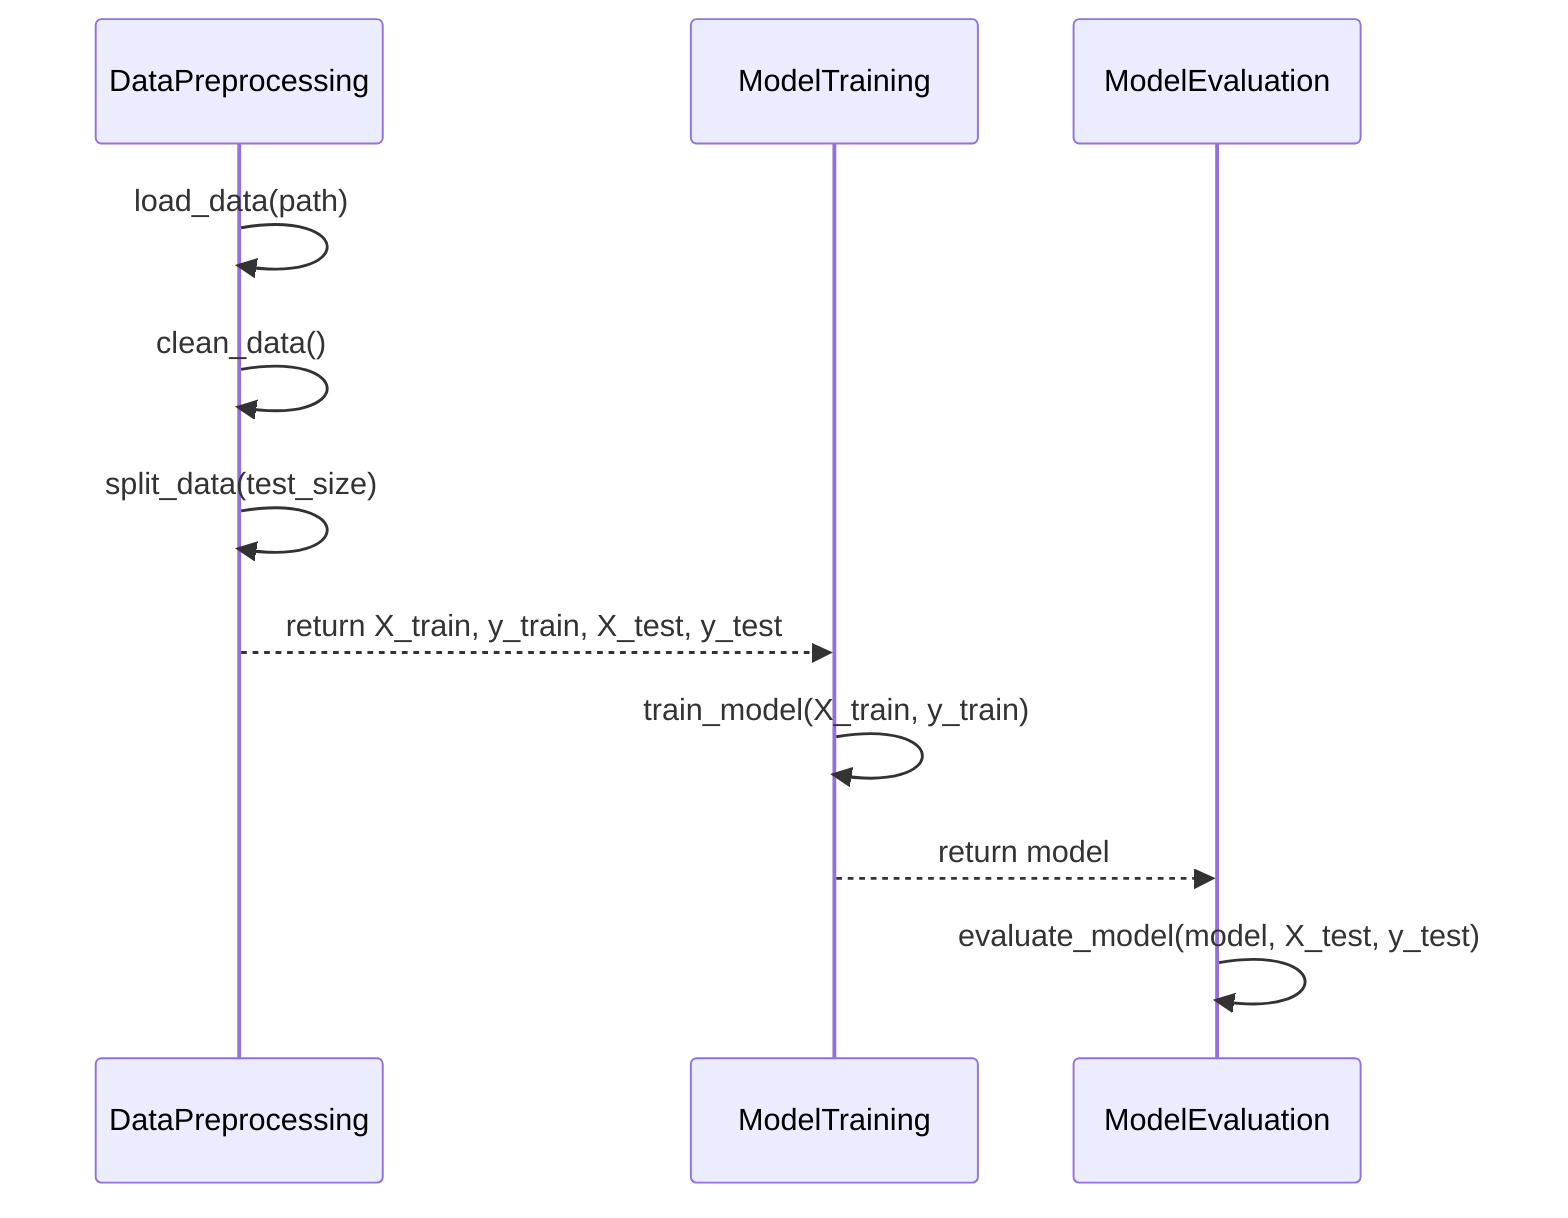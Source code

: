 sequenceDiagram
    participant DP as DataPreprocessing
    participant MT as ModelTraining
    participant ME as ModelEvaluation
    DP->>DP: load_data(path)
    DP->>DP: clean_data()
    DP->>DP: split_data(test_size)
    DP-->>MT: return X_train, y_train, X_test, y_test
    MT->>MT: train_model(X_train, y_train)
    MT-->>ME: return model
    ME->>ME: evaluate_model(model, X_test, y_test)